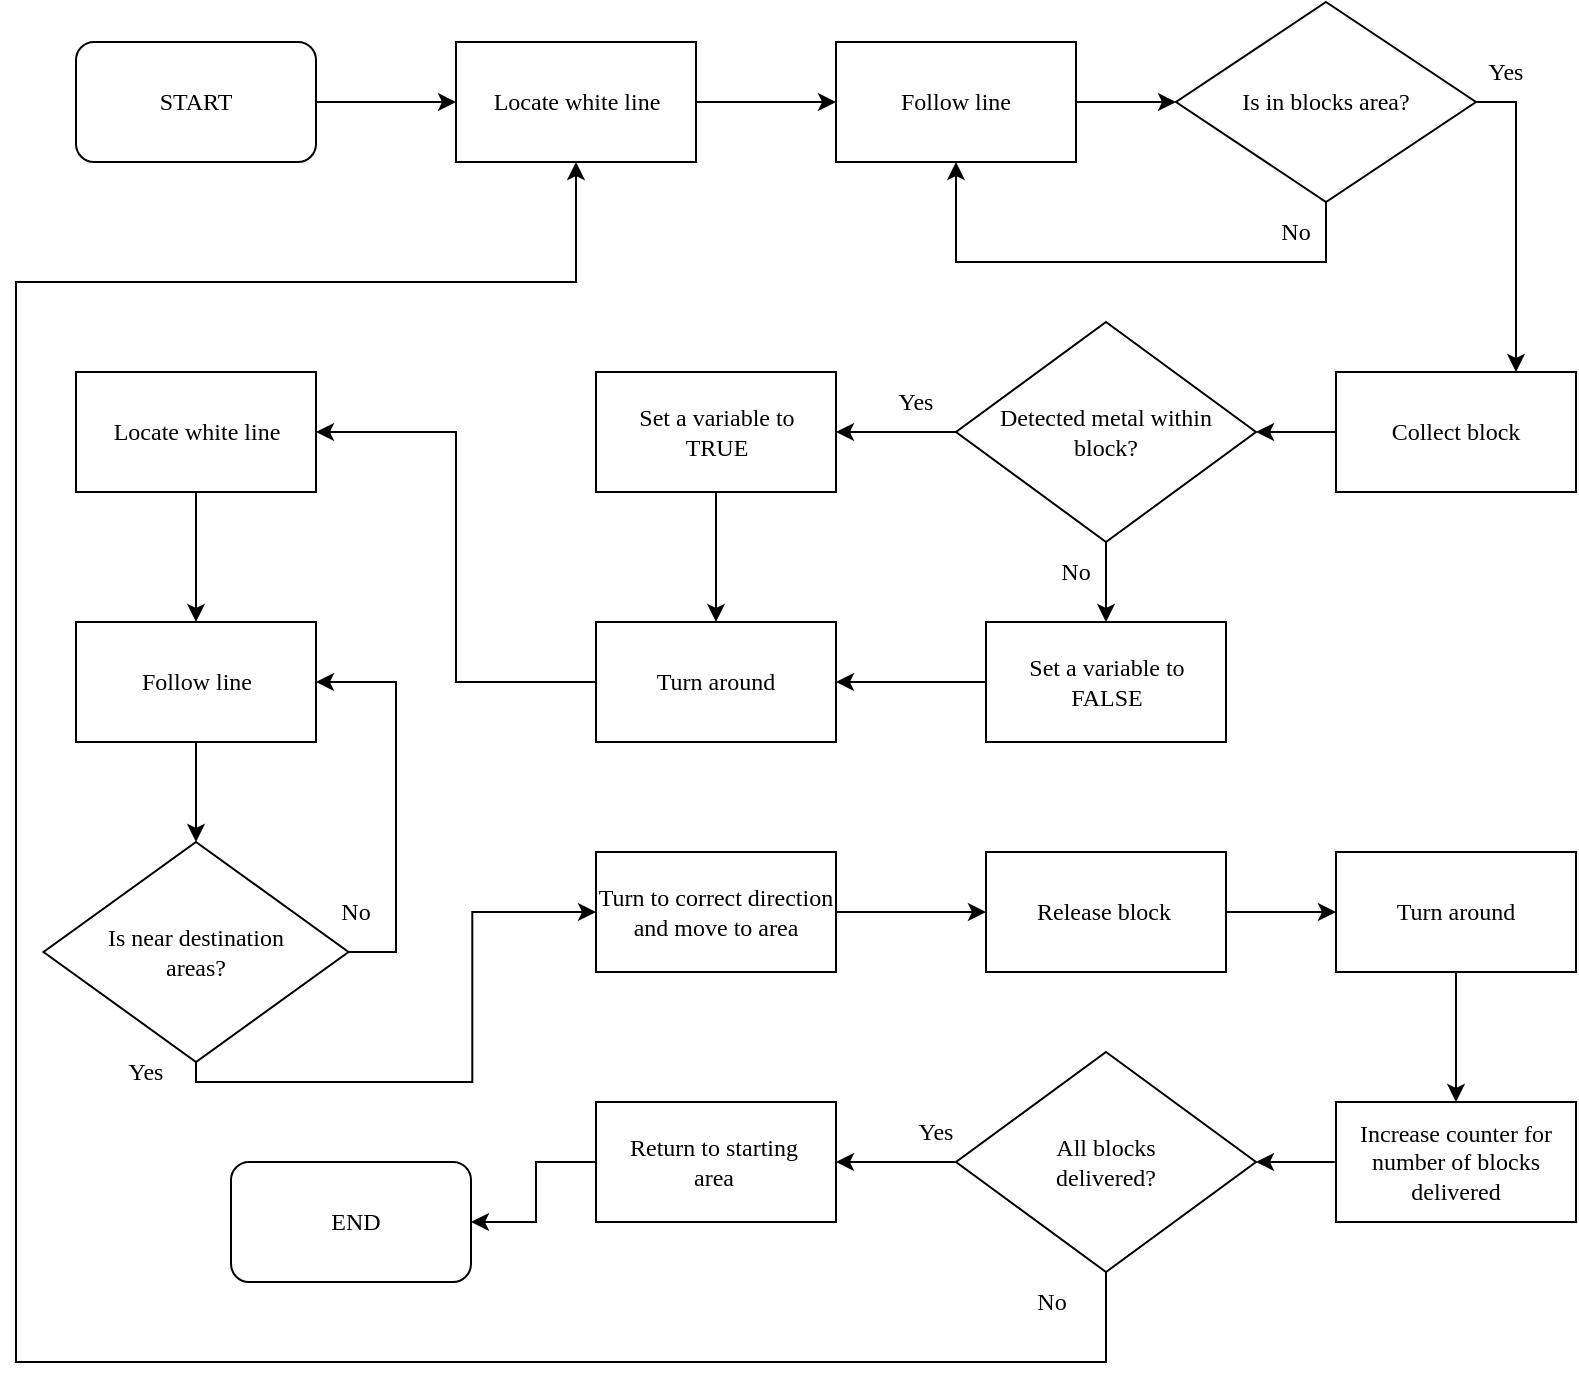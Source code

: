 <mxfile version="15.5.0" type="device"><diagram id="C5RBs43oDa-KdzZeNtuy" name="Page-1"><mxGraphModel dx="1022" dy="436" grid="1" gridSize="10" guides="1" tooltips="1" connect="1" arrows="1" fold="1" page="1" pageScale="1" pageWidth="827" pageHeight="1169" math="0" shadow="0"><root><mxCell id="WIyWlLk6GJQsqaUBKTNV-0"/><mxCell id="WIyWlLk6GJQsqaUBKTNV-1" parent="WIyWlLk6GJQsqaUBKTNV-0"/><mxCell id="JzIfdUgBkGpkfxcoGBUk-5" style="edgeStyle=orthogonalEdgeStyle;rounded=0;orthogonalLoop=1;jettySize=auto;html=1;exitX=1;exitY=0.5;exitDx=0;exitDy=0;entryX=0;entryY=0.5;entryDx=0;entryDy=0;fontFamily=Comic Sans MS;" parent="WIyWlLk6GJQsqaUBKTNV-1" source="JzIfdUgBkGpkfxcoGBUk-1" target="JzIfdUgBkGpkfxcoGBUk-3" edge="1"><mxGeometry relative="1" as="geometry"/></mxCell><mxCell id="JzIfdUgBkGpkfxcoGBUk-1" value="" style="rounded=1;whiteSpace=wrap;html=1;fontFamily=Comic Sans MS;" parent="WIyWlLk6GJQsqaUBKTNV-1" vertex="1"><mxGeometry x="40" y="40" width="120" height="60" as="geometry"/></mxCell><mxCell id="JzIfdUgBkGpkfxcoGBUk-2" value="START" style="text;html=1;strokeColor=none;fillColor=none;align=center;verticalAlign=middle;whiteSpace=wrap;rounded=0;fontFamily=Comic Sans MS;" parent="WIyWlLk6GJQsqaUBKTNV-1" vertex="1"><mxGeometry x="70" y="55" width="60" height="30" as="geometry"/></mxCell><mxCell id="JzIfdUgBkGpkfxcoGBUk-9" style="edgeStyle=orthogonalEdgeStyle;rounded=0;orthogonalLoop=1;jettySize=auto;html=1;exitX=1;exitY=0.5;exitDx=0;exitDy=0;entryX=0;entryY=0.5;entryDx=0;entryDy=0;fontFamily=Comic Sans MS;" parent="WIyWlLk6GJQsqaUBKTNV-1" source="JzIfdUgBkGpkfxcoGBUk-3" target="JzIfdUgBkGpkfxcoGBUk-8" edge="1"><mxGeometry relative="1" as="geometry"/></mxCell><mxCell id="JzIfdUgBkGpkfxcoGBUk-3" value="" style="rounded=0;whiteSpace=wrap;html=1;fontFamily=Comic Sans MS;" parent="WIyWlLk6GJQsqaUBKTNV-1" vertex="1"><mxGeometry x="230" y="40" width="120" height="60" as="geometry"/></mxCell><mxCell id="JzIfdUgBkGpkfxcoGBUk-6" value="Locate white line" style="text;html=1;strokeColor=none;fillColor=none;align=center;verticalAlign=middle;whiteSpace=wrap;rounded=0;fontFamily=Comic Sans MS;" parent="WIyWlLk6GJQsqaUBKTNV-1" vertex="1"><mxGeometry x="237.5" y="55" width="105" height="30" as="geometry"/></mxCell><mxCell id="JzIfdUgBkGpkfxcoGBUk-7" value="" style="rounded=0;whiteSpace=wrap;html=1;fontFamily=Comic Sans MS;" parent="WIyWlLk6GJQsqaUBKTNV-1" vertex="1"><mxGeometry x="420" y="40" width="120" height="60" as="geometry"/></mxCell><mxCell id="JzIfdUgBkGpkfxcoGBUk-13" style="edgeStyle=orthogonalEdgeStyle;rounded=0;orthogonalLoop=1;jettySize=auto;html=1;exitX=1;exitY=0.5;exitDx=0;exitDy=0;entryX=0;entryY=0.5;entryDx=0;entryDy=0;fontFamily=Comic Sans MS;" parent="WIyWlLk6GJQsqaUBKTNV-1" source="JzIfdUgBkGpkfxcoGBUk-8" target="JzIfdUgBkGpkfxcoGBUk-11" edge="1"><mxGeometry relative="1" as="geometry"/></mxCell><mxCell id="JzIfdUgBkGpkfxcoGBUk-8" value="Follow line" style="text;html=1;strokeColor=none;fillColor=none;align=center;verticalAlign=middle;whiteSpace=wrap;rounded=0;fontFamily=Comic Sans MS;" parent="WIyWlLk6GJQsqaUBKTNV-1" vertex="1"><mxGeometry x="420" y="55" width="120" height="30" as="geometry"/></mxCell><mxCell id="JzIfdUgBkGpkfxcoGBUk-17" style="edgeStyle=orthogonalEdgeStyle;rounded=0;orthogonalLoop=1;jettySize=auto;html=1;exitX=1;exitY=0.5;exitDx=0;exitDy=0;fontFamily=Comic Sans MS;entryX=0.75;entryY=0;entryDx=0;entryDy=0;" parent="WIyWlLk6GJQsqaUBKTNV-1" source="JzIfdUgBkGpkfxcoGBUk-11" target="JzIfdUgBkGpkfxcoGBUk-18" edge="1"><mxGeometry relative="1" as="geometry"><mxPoint x="760" y="180" as="targetPoint"/></mxGeometry></mxCell><mxCell id="JzIfdUgBkGpkfxcoGBUk-11" value="" style="rhombus;whiteSpace=wrap;html=1;fontFamily=Comic Sans MS;" parent="WIyWlLk6GJQsqaUBKTNV-1" vertex="1"><mxGeometry x="590" y="20" width="150" height="100" as="geometry"/></mxCell><mxCell id="JzIfdUgBkGpkfxcoGBUk-12" value="Is in blocks area?" style="text;html=1;strokeColor=none;fillColor=none;align=center;verticalAlign=middle;whiteSpace=wrap;rounded=0;fontFamily=Comic Sans MS;" parent="WIyWlLk6GJQsqaUBKTNV-1" vertex="1"><mxGeometry x="620" y="55" width="90" height="30" as="geometry"/></mxCell><mxCell id="JzIfdUgBkGpkfxcoGBUk-14" value="" style="endArrow=classic;html=1;rounded=0;fontFamily=Comic Sans MS;edgeStyle=orthogonalEdgeStyle;exitX=0.5;exitY=1;exitDx=0;exitDy=0;entryX=0.5;entryY=1;entryDx=0;entryDy=0;" parent="WIyWlLk6GJQsqaUBKTNV-1" source="JzIfdUgBkGpkfxcoGBUk-11" target="JzIfdUgBkGpkfxcoGBUk-7" edge="1"><mxGeometry width="50" height="50" relative="1" as="geometry"><mxPoint x="550" y="180" as="sourcePoint"/><mxPoint x="600" y="130" as="targetPoint"/><Array as="points"><mxPoint x="665" y="150"/><mxPoint x="480" y="150"/></Array></mxGeometry></mxCell><mxCell id="JzIfdUgBkGpkfxcoGBUk-23" style="edgeStyle=orthogonalEdgeStyle;rounded=0;orthogonalLoop=1;jettySize=auto;html=1;exitX=0;exitY=0.5;exitDx=0;exitDy=0;entryX=1;entryY=0.5;entryDx=0;entryDy=0;fontFamily=Comic Sans MS;" parent="WIyWlLk6GJQsqaUBKTNV-1" source="JzIfdUgBkGpkfxcoGBUk-18" target="JzIfdUgBkGpkfxcoGBUk-20" edge="1"><mxGeometry relative="1" as="geometry"/></mxCell><mxCell id="JzIfdUgBkGpkfxcoGBUk-18" value="" style="rounded=0;whiteSpace=wrap;html=1;fontFamily=Comic Sans MS;" parent="WIyWlLk6GJQsqaUBKTNV-1" vertex="1"><mxGeometry x="670" y="205" width="120" height="60" as="geometry"/></mxCell><mxCell id="JzIfdUgBkGpkfxcoGBUk-19" value="Collect block" style="text;html=1;strokeColor=none;fillColor=none;align=center;verticalAlign=middle;whiteSpace=wrap;rounded=0;fontFamily=Comic Sans MS;" parent="WIyWlLk6GJQsqaUBKTNV-1" vertex="1"><mxGeometry x="675" y="220" width="110" height="30" as="geometry"/></mxCell><mxCell id="JzIfdUgBkGpkfxcoGBUk-27" style="edgeStyle=orthogonalEdgeStyle;rounded=0;orthogonalLoop=1;jettySize=auto;html=1;exitX=0.5;exitY=1;exitDx=0;exitDy=0;entryX=0.5;entryY=0;entryDx=0;entryDy=0;fontFamily=Comic Sans MS;" parent="WIyWlLk6GJQsqaUBKTNV-1" source="JzIfdUgBkGpkfxcoGBUk-20" target="JzIfdUgBkGpkfxcoGBUk-26" edge="1"><mxGeometry relative="1" as="geometry"/></mxCell><mxCell id="JzIfdUgBkGpkfxcoGBUk-28" style="edgeStyle=orthogonalEdgeStyle;rounded=0;orthogonalLoop=1;jettySize=auto;html=1;exitX=0;exitY=0.5;exitDx=0;exitDy=0;entryX=1;entryY=0.5;entryDx=0;entryDy=0;fontFamily=Comic Sans MS;" parent="WIyWlLk6GJQsqaUBKTNV-1" source="JzIfdUgBkGpkfxcoGBUk-20" target="JzIfdUgBkGpkfxcoGBUk-25" edge="1"><mxGeometry relative="1" as="geometry"/></mxCell><mxCell id="JzIfdUgBkGpkfxcoGBUk-20" value="" style="rhombus;whiteSpace=wrap;html=1;fontFamily=Comic Sans MS;" parent="WIyWlLk6GJQsqaUBKTNV-1" vertex="1"><mxGeometry x="480" y="180" width="150" height="110" as="geometry"/></mxCell><mxCell id="JzIfdUgBkGpkfxcoGBUk-21" value="Yes" style="text;html=1;strokeColor=none;fillColor=none;align=center;verticalAlign=middle;whiteSpace=wrap;rounded=0;fontFamily=Comic Sans MS;" parent="WIyWlLk6GJQsqaUBKTNV-1" vertex="1"><mxGeometry x="725" y="40" width="60" height="30" as="geometry"/></mxCell><mxCell id="JzIfdUgBkGpkfxcoGBUk-22" value="No" style="text;html=1;strokeColor=none;fillColor=none;align=center;verticalAlign=middle;whiteSpace=wrap;rounded=0;fontFamily=Comic Sans MS;" parent="WIyWlLk6GJQsqaUBKTNV-1" vertex="1"><mxGeometry x="620" y="120" width="60" height="30" as="geometry"/></mxCell><mxCell id="JzIfdUgBkGpkfxcoGBUk-24" value="Detected metal within block?" style="text;html=1;strokeColor=none;fillColor=none;align=center;verticalAlign=middle;whiteSpace=wrap;rounded=0;fontFamily=Comic Sans MS;" parent="WIyWlLk6GJQsqaUBKTNV-1" vertex="1"><mxGeometry x="500" y="220" width="110" height="30" as="geometry"/></mxCell><mxCell id="JzIfdUgBkGpkfxcoGBUk-34" style="edgeStyle=orthogonalEdgeStyle;rounded=0;orthogonalLoop=1;jettySize=auto;html=1;exitX=0.5;exitY=1;exitDx=0;exitDy=0;entryX=0.5;entryY=0;entryDx=0;entryDy=0;fontFamily=Comic Sans MS;" parent="WIyWlLk6GJQsqaUBKTNV-1" source="JzIfdUgBkGpkfxcoGBUk-25" target="JzIfdUgBkGpkfxcoGBUk-33" edge="1"><mxGeometry relative="1" as="geometry"/></mxCell><mxCell id="JzIfdUgBkGpkfxcoGBUk-25" value="" style="rounded=0;whiteSpace=wrap;html=1;fontFamily=Comic Sans MS;" parent="WIyWlLk6GJQsqaUBKTNV-1" vertex="1"><mxGeometry x="300" y="205" width="120" height="60" as="geometry"/></mxCell><mxCell id="JzIfdUgBkGpkfxcoGBUk-35" style="edgeStyle=orthogonalEdgeStyle;rounded=0;orthogonalLoop=1;jettySize=auto;html=1;exitX=0;exitY=0.5;exitDx=0;exitDy=0;entryX=1;entryY=0.5;entryDx=0;entryDy=0;fontFamily=Comic Sans MS;" parent="WIyWlLk6GJQsqaUBKTNV-1" source="JzIfdUgBkGpkfxcoGBUk-26" target="JzIfdUgBkGpkfxcoGBUk-33" edge="1"><mxGeometry relative="1" as="geometry"/></mxCell><mxCell id="JzIfdUgBkGpkfxcoGBUk-26" value="" style="rounded=0;whiteSpace=wrap;html=1;fontFamily=Comic Sans MS;" parent="WIyWlLk6GJQsqaUBKTNV-1" vertex="1"><mxGeometry x="495" y="330" width="120" height="60" as="geometry"/></mxCell><mxCell id="JzIfdUgBkGpkfxcoGBUk-29" value="Yes" style="text;html=1;strokeColor=none;fillColor=none;align=center;verticalAlign=middle;whiteSpace=wrap;rounded=0;fontFamily=Comic Sans MS;" parent="WIyWlLk6GJQsqaUBKTNV-1" vertex="1"><mxGeometry x="430" y="205" width="60" height="30" as="geometry"/></mxCell><mxCell id="JzIfdUgBkGpkfxcoGBUk-30" value="No" style="text;html=1;strokeColor=none;fillColor=none;align=center;verticalAlign=middle;whiteSpace=wrap;rounded=0;fontFamily=Comic Sans MS;" parent="WIyWlLk6GJQsqaUBKTNV-1" vertex="1"><mxGeometry x="510" y="290" width="60" height="30" as="geometry"/></mxCell><mxCell id="JzIfdUgBkGpkfxcoGBUk-31" value="Set a variable to TRUE" style="text;html=1;strokeColor=none;fillColor=none;align=center;verticalAlign=middle;whiteSpace=wrap;rounded=0;fontFamily=Comic Sans MS;" parent="WIyWlLk6GJQsqaUBKTNV-1" vertex="1"><mxGeometry x="308.75" y="220" width="102.5" height="30" as="geometry"/></mxCell><mxCell id="JzIfdUgBkGpkfxcoGBUk-32" value="Set a variable to FALSE" style="text;html=1;strokeColor=none;fillColor=none;align=center;verticalAlign=middle;whiteSpace=wrap;rounded=0;fontFamily=Comic Sans MS;" parent="WIyWlLk6GJQsqaUBKTNV-1" vertex="1"><mxGeometry x="503.75" y="345" width="102.5" height="30" as="geometry"/></mxCell><mxCell id="JzIfdUgBkGpkfxcoGBUk-33" value="" style="rounded=0;whiteSpace=wrap;html=1;fontFamily=Comic Sans MS;" parent="WIyWlLk6GJQsqaUBKTNV-1" vertex="1"><mxGeometry x="300" y="330" width="120" height="60" as="geometry"/></mxCell><mxCell id="JzIfdUgBkGpkfxcoGBUk-36" value="Turn around" style="text;html=1;strokeColor=none;fillColor=none;align=center;verticalAlign=middle;whiteSpace=wrap;rounded=0;fontFamily=Comic Sans MS;" parent="WIyWlLk6GJQsqaUBKTNV-1" vertex="1"><mxGeometry x="305" y="345" width="110" height="30" as="geometry"/></mxCell><mxCell id="JzIfdUgBkGpkfxcoGBUk-47" style="edgeStyle=orthogonalEdgeStyle;rounded=0;orthogonalLoop=1;jettySize=auto;html=1;exitX=0.5;exitY=1;exitDx=0;exitDy=0;entryX=0.5;entryY=0;entryDx=0;entryDy=0;fontFamily=Comic Sans MS;" parent="WIyWlLk6GJQsqaUBKTNV-1" source="JzIfdUgBkGpkfxcoGBUk-37" target="JzIfdUgBkGpkfxcoGBUk-44" edge="1"><mxGeometry relative="1" as="geometry"/></mxCell><mxCell id="JzIfdUgBkGpkfxcoGBUk-37" value="" style="rounded=0;whiteSpace=wrap;html=1;fontFamily=Comic Sans MS;" parent="WIyWlLk6GJQsqaUBKTNV-1" vertex="1"><mxGeometry x="40" y="205" width="120" height="60" as="geometry"/></mxCell><mxCell id="JzIfdUgBkGpkfxcoGBUk-38" value="Locate white line" style="text;html=1;strokeColor=none;fillColor=none;align=center;verticalAlign=middle;whiteSpace=wrap;rounded=0;fontFamily=Comic Sans MS;" parent="WIyWlLk6GJQsqaUBKTNV-1" vertex="1"><mxGeometry x="47.5" y="220" width="105" height="30" as="geometry"/></mxCell><mxCell id="JzIfdUgBkGpkfxcoGBUk-50" style="edgeStyle=orthogonalEdgeStyle;rounded=0;orthogonalLoop=1;jettySize=auto;html=1;exitX=0.5;exitY=1;exitDx=0;exitDy=0;entryX=0.5;entryY=0;entryDx=0;entryDy=0;fontFamily=Comic Sans MS;" parent="WIyWlLk6GJQsqaUBKTNV-1" source="JzIfdUgBkGpkfxcoGBUk-44" target="JzIfdUgBkGpkfxcoGBUk-48" edge="1"><mxGeometry relative="1" as="geometry"/></mxCell><mxCell id="JzIfdUgBkGpkfxcoGBUk-44" value="" style="rounded=0;whiteSpace=wrap;html=1;fontFamily=Comic Sans MS;" parent="WIyWlLk6GJQsqaUBKTNV-1" vertex="1"><mxGeometry x="40" y="330" width="120" height="60" as="geometry"/></mxCell><mxCell id="JzIfdUgBkGpkfxcoGBUk-45" value="Follow line" style="text;html=1;strokeColor=none;fillColor=none;align=center;verticalAlign=middle;whiteSpace=wrap;rounded=0;fontFamily=Comic Sans MS;" parent="WIyWlLk6GJQsqaUBKTNV-1" vertex="1"><mxGeometry x="53.75" y="345" width="92.5" height="30" as="geometry"/></mxCell><mxCell id="JzIfdUgBkGpkfxcoGBUk-46" value="" style="endArrow=classic;html=1;rounded=0;fontFamily=Comic Sans MS;edgeStyle=orthogonalEdgeStyle;exitX=0;exitY=0.5;exitDx=0;exitDy=0;entryX=1;entryY=0.5;entryDx=0;entryDy=0;" parent="WIyWlLk6GJQsqaUBKTNV-1" source="JzIfdUgBkGpkfxcoGBUk-33" target="JzIfdUgBkGpkfxcoGBUk-37" edge="1"><mxGeometry width="50" height="50" relative="1" as="geometry"><mxPoint x="280" y="520" as="sourcePoint"/><mxPoint x="330" y="470" as="targetPoint"/></mxGeometry></mxCell><mxCell id="JzIfdUgBkGpkfxcoGBUk-48" value="" style="rhombus;whiteSpace=wrap;html=1;fontFamily=Comic Sans MS;" parent="WIyWlLk6GJQsqaUBKTNV-1" vertex="1"><mxGeometry x="23.75" y="440" width="152.5" height="110" as="geometry"/></mxCell><mxCell id="JzIfdUgBkGpkfxcoGBUk-49" value="Is near destination areas?" style="text;html=1;strokeColor=none;fillColor=none;align=center;verticalAlign=middle;whiteSpace=wrap;rounded=0;fontFamily=Comic Sans MS;" parent="WIyWlLk6GJQsqaUBKTNV-1" vertex="1"><mxGeometry x="50" y="480" width="100" height="30" as="geometry"/></mxCell><mxCell id="JzIfdUgBkGpkfxcoGBUk-51" value="" style="endArrow=classic;html=1;rounded=0;fontFamily=Comic Sans MS;edgeStyle=orthogonalEdgeStyle;exitX=1;exitY=0.5;exitDx=0;exitDy=0;entryX=1;entryY=0.5;entryDx=0;entryDy=0;" parent="WIyWlLk6GJQsqaUBKTNV-1" source="JzIfdUgBkGpkfxcoGBUk-48" target="JzIfdUgBkGpkfxcoGBUk-44" edge="1"><mxGeometry width="50" height="50" relative="1" as="geometry"><mxPoint x="290" y="560" as="sourcePoint"/><mxPoint x="340" y="510" as="targetPoint"/><Array as="points"><mxPoint x="200" y="495"/><mxPoint x="200" y="360"/></Array></mxGeometry></mxCell><mxCell id="JzIfdUgBkGpkfxcoGBUk-52" value="No" style="text;html=1;strokeColor=none;fillColor=none;align=center;verticalAlign=middle;whiteSpace=wrap;rounded=0;fontFamily=Comic Sans MS;" parent="WIyWlLk6GJQsqaUBKTNV-1" vertex="1"><mxGeometry x="170" y="460" width="20" height="30" as="geometry"/></mxCell><mxCell id="JzIfdUgBkGpkfxcoGBUk-55" value="" style="endArrow=classic;html=1;rounded=0;fontFamily=Comic Sans MS;edgeStyle=orthogonalEdgeStyle;exitX=0.5;exitY=1;exitDx=0;exitDy=0;entryX=0;entryY=0.5;entryDx=0;entryDy=0;" parent="WIyWlLk6GJQsqaUBKTNV-1" source="JzIfdUgBkGpkfxcoGBUk-48" target="JzIfdUgBkGpkfxcoGBUk-56" edge="1"><mxGeometry width="50" height="50" relative="1" as="geometry"><mxPoint x="280" y="620" as="sourcePoint"/><mxPoint x="310" y="470" as="targetPoint"/></mxGeometry></mxCell><mxCell id="JzIfdUgBkGpkfxcoGBUk-56" value="" style="rounded=0;whiteSpace=wrap;html=1;fontFamily=Comic Sans MS;" parent="WIyWlLk6GJQsqaUBKTNV-1" vertex="1"><mxGeometry x="300" y="445" width="120" height="60" as="geometry"/></mxCell><mxCell id="JzIfdUgBkGpkfxcoGBUk-57" value="Yes" style="text;html=1;strokeColor=none;fillColor=none;align=center;verticalAlign=middle;whiteSpace=wrap;rounded=0;fontFamily=Comic Sans MS;" parent="WIyWlLk6GJQsqaUBKTNV-1" vertex="1"><mxGeometry x="60" y="540" width="30" height="30" as="geometry"/></mxCell><mxCell id="JzIfdUgBkGpkfxcoGBUk-62" style="edgeStyle=orthogonalEdgeStyle;rounded=0;orthogonalLoop=1;jettySize=auto;html=1;exitX=1;exitY=0.5;exitDx=0;exitDy=0;entryX=0;entryY=0.5;entryDx=0;entryDy=0;fontFamily=Comic Sans MS;" parent="WIyWlLk6GJQsqaUBKTNV-1" source="JzIfdUgBkGpkfxcoGBUk-59" target="JzIfdUgBkGpkfxcoGBUk-60" edge="1"><mxGeometry relative="1" as="geometry"/></mxCell><mxCell id="JzIfdUgBkGpkfxcoGBUk-59" value="Turn to correct direction and move to area" style="text;html=1;strokeColor=none;fillColor=none;align=center;verticalAlign=middle;whiteSpace=wrap;rounded=0;fontFamily=Comic Sans MS;" parent="WIyWlLk6GJQsqaUBKTNV-1" vertex="1"><mxGeometry x="300" y="445" width="120" height="60" as="geometry"/></mxCell><mxCell id="JzIfdUgBkGpkfxcoGBUk-65" style="edgeStyle=orthogonalEdgeStyle;rounded=0;orthogonalLoop=1;jettySize=auto;html=1;exitX=1;exitY=0.5;exitDx=0;exitDy=0;entryX=0;entryY=0.5;entryDx=0;entryDy=0;fontFamily=Comic Sans MS;" parent="WIyWlLk6GJQsqaUBKTNV-1" source="JzIfdUgBkGpkfxcoGBUk-60" target="JzIfdUgBkGpkfxcoGBUk-64" edge="1"><mxGeometry relative="1" as="geometry"/></mxCell><mxCell id="JzIfdUgBkGpkfxcoGBUk-60" value="" style="rounded=0;whiteSpace=wrap;html=1;fontFamily=Comic Sans MS;" parent="WIyWlLk6GJQsqaUBKTNV-1" vertex="1"><mxGeometry x="495" y="445" width="120" height="60" as="geometry"/></mxCell><mxCell id="JzIfdUgBkGpkfxcoGBUk-63" value="Release block" style="text;html=1;strokeColor=none;fillColor=none;align=center;verticalAlign=middle;whiteSpace=wrap;rounded=0;fontFamily=Comic Sans MS;" parent="WIyWlLk6GJQsqaUBKTNV-1" vertex="1"><mxGeometry x="494" y="460" width="120" height="30" as="geometry"/></mxCell><mxCell id="JzIfdUgBkGpkfxcoGBUk-69" style="edgeStyle=orthogonalEdgeStyle;rounded=0;orthogonalLoop=1;jettySize=auto;html=1;exitX=0.5;exitY=1;exitDx=0;exitDy=0;entryX=0.5;entryY=0;entryDx=0;entryDy=0;fontFamily=Comic Sans MS;" parent="WIyWlLk6GJQsqaUBKTNV-1" source="JzIfdUgBkGpkfxcoGBUk-64" target="JzIfdUgBkGpkfxcoGBUk-68" edge="1"><mxGeometry relative="1" as="geometry"/></mxCell><mxCell id="JzIfdUgBkGpkfxcoGBUk-64" value="" style="rounded=0;whiteSpace=wrap;html=1;fontFamily=Comic Sans MS;" parent="WIyWlLk6GJQsqaUBKTNV-1" vertex="1"><mxGeometry x="670" y="445" width="120" height="60" as="geometry"/></mxCell><mxCell id="JzIfdUgBkGpkfxcoGBUk-66" value="Turn around" style="text;html=1;strokeColor=none;fillColor=none;align=center;verticalAlign=middle;whiteSpace=wrap;rounded=0;fontFamily=Comic Sans MS;" parent="WIyWlLk6GJQsqaUBKTNV-1" vertex="1"><mxGeometry x="685" y="460" width="90" height="30" as="geometry"/></mxCell><mxCell id="JzIfdUgBkGpkfxcoGBUk-68" value="" style="rounded=0;whiteSpace=wrap;html=1;fontFamily=Comic Sans MS;" parent="WIyWlLk6GJQsqaUBKTNV-1" vertex="1"><mxGeometry x="670" y="570" width="120" height="60" as="geometry"/></mxCell><mxCell id="JzIfdUgBkGpkfxcoGBUk-72" style="edgeStyle=orthogonalEdgeStyle;rounded=0;orthogonalLoop=1;jettySize=auto;html=1;exitX=-0.072;exitY=0.5;exitDx=0;exitDy=0;entryX=1;entryY=0.5;entryDx=0;entryDy=0;fontFamily=Comic Sans MS;exitPerimeter=0;" parent="WIyWlLk6GJQsqaUBKTNV-1" source="JzIfdUgBkGpkfxcoGBUk-70" target="JzIfdUgBkGpkfxcoGBUk-71" edge="1"><mxGeometry relative="1" as="geometry"/></mxCell><mxCell id="JzIfdUgBkGpkfxcoGBUk-70" value="Increase counter for number of blocks delivered" style="text;html=1;strokeColor=none;fillColor=none;align=center;verticalAlign=middle;whiteSpace=wrap;rounded=0;fontFamily=Comic Sans MS;" parent="WIyWlLk6GJQsqaUBKTNV-1" vertex="1"><mxGeometry x="677" y="570" width="106" height="60" as="geometry"/></mxCell><mxCell id="JzIfdUgBkGpkfxcoGBUk-76" style="edgeStyle=orthogonalEdgeStyle;rounded=0;orthogonalLoop=1;jettySize=auto;html=1;exitX=0;exitY=0.5;exitDx=0;exitDy=0;entryX=1;entryY=0.5;entryDx=0;entryDy=0;fontFamily=Comic Sans MS;" parent="WIyWlLk6GJQsqaUBKTNV-1" source="JzIfdUgBkGpkfxcoGBUk-71" target="JzIfdUgBkGpkfxcoGBUk-74" edge="1"><mxGeometry relative="1" as="geometry"/></mxCell><mxCell id="JzIfdUgBkGpkfxcoGBUk-71" value="" style="rhombus;whiteSpace=wrap;html=1;fontFamily=Comic Sans MS;" parent="WIyWlLk6GJQsqaUBKTNV-1" vertex="1"><mxGeometry x="480" y="545" width="150" height="110" as="geometry"/></mxCell><mxCell id="JzIfdUgBkGpkfxcoGBUk-73" value="All blocks delivered?" style="text;html=1;strokeColor=none;fillColor=none;align=center;verticalAlign=middle;whiteSpace=wrap;rounded=0;fontFamily=Comic Sans MS;" parent="WIyWlLk6GJQsqaUBKTNV-1" vertex="1"><mxGeometry x="510" y="575" width="90" height="50" as="geometry"/></mxCell><mxCell id="JzIfdUgBkGpkfxcoGBUk-74" value="" style="rounded=0;whiteSpace=wrap;html=1;fontFamily=Comic Sans MS;" parent="WIyWlLk6GJQsqaUBKTNV-1" vertex="1"><mxGeometry x="300" y="570" width="120" height="60" as="geometry"/></mxCell><mxCell id="JzIfdUgBkGpkfxcoGBUk-75" value="Return to starting area" style="text;html=1;strokeColor=none;fillColor=none;align=center;verticalAlign=middle;whiteSpace=wrap;rounded=0;fontFamily=Comic Sans MS;" parent="WIyWlLk6GJQsqaUBKTNV-1" vertex="1"><mxGeometry x="308.75" y="585" width="100" height="30" as="geometry"/></mxCell><mxCell id="JzIfdUgBkGpkfxcoGBUk-77" value="" style="endArrow=classic;html=1;rounded=0;fontFamily=Comic Sans MS;edgeStyle=orthogonalEdgeStyle;exitX=0.5;exitY=1;exitDx=0;exitDy=0;entryX=0.5;entryY=1;entryDx=0;entryDy=0;" parent="WIyWlLk6GJQsqaUBKTNV-1" source="JzIfdUgBkGpkfxcoGBUk-71" target="JzIfdUgBkGpkfxcoGBUk-3" edge="1"><mxGeometry width="50" height="50" relative="1" as="geometry"><mxPoint x="440" y="740" as="sourcePoint"/><mxPoint x="290" y="160" as="targetPoint"/><Array as="points"><mxPoint x="555" y="700"/><mxPoint x="10" y="700"/><mxPoint x="10" y="160"/><mxPoint x="290" y="160"/></Array></mxGeometry></mxCell><mxCell id="JzIfdUgBkGpkfxcoGBUk-78" value="" style="rounded=1;whiteSpace=wrap;html=1;fontFamily=Comic Sans MS;" parent="WIyWlLk6GJQsqaUBKTNV-1" vertex="1"><mxGeometry x="117.5" y="600" width="120" height="60" as="geometry"/></mxCell><mxCell id="JzIfdUgBkGpkfxcoGBUk-79" value="END" style="text;html=1;strokeColor=none;fillColor=none;align=center;verticalAlign=middle;whiteSpace=wrap;rounded=0;fontFamily=Comic Sans MS;" parent="WIyWlLk6GJQsqaUBKTNV-1" vertex="1"><mxGeometry x="150" y="615" width="60" height="30" as="geometry"/></mxCell><mxCell id="JzIfdUgBkGpkfxcoGBUk-80" value="" style="endArrow=classic;html=1;rounded=0;fontFamily=Comic Sans MS;edgeStyle=orthogonalEdgeStyle;exitX=0;exitY=0.5;exitDx=0;exitDy=0;entryX=1;entryY=0.5;entryDx=0;entryDy=0;" parent="WIyWlLk6GJQsqaUBKTNV-1" source="JzIfdUgBkGpkfxcoGBUk-74" target="JzIfdUgBkGpkfxcoGBUk-78" edge="1"><mxGeometry width="50" height="50" relative="1" as="geometry"><mxPoint x="290" y="730" as="sourcePoint"/><mxPoint x="340" y="680" as="targetPoint"/><Array as="points"><mxPoint x="270" y="600"/><mxPoint x="270" y="630"/></Array></mxGeometry></mxCell><mxCell id="JzIfdUgBkGpkfxcoGBUk-81" value="Yes" style="text;html=1;strokeColor=none;fillColor=none;align=center;verticalAlign=middle;whiteSpace=wrap;rounded=0;fontFamily=Comic Sans MS;" parent="WIyWlLk6GJQsqaUBKTNV-1" vertex="1"><mxGeometry x="440" y="570" width="60" height="30" as="geometry"/></mxCell><mxCell id="JzIfdUgBkGpkfxcoGBUk-82" value="No" style="text;html=1;strokeColor=none;fillColor=none;align=center;verticalAlign=middle;whiteSpace=wrap;rounded=0;fontFamily=Comic Sans MS;" parent="WIyWlLk6GJQsqaUBKTNV-1" vertex="1"><mxGeometry x="516.25" y="655" width="23.75" height="30" as="geometry"/></mxCell></root></mxGraphModel></diagram></mxfile>
